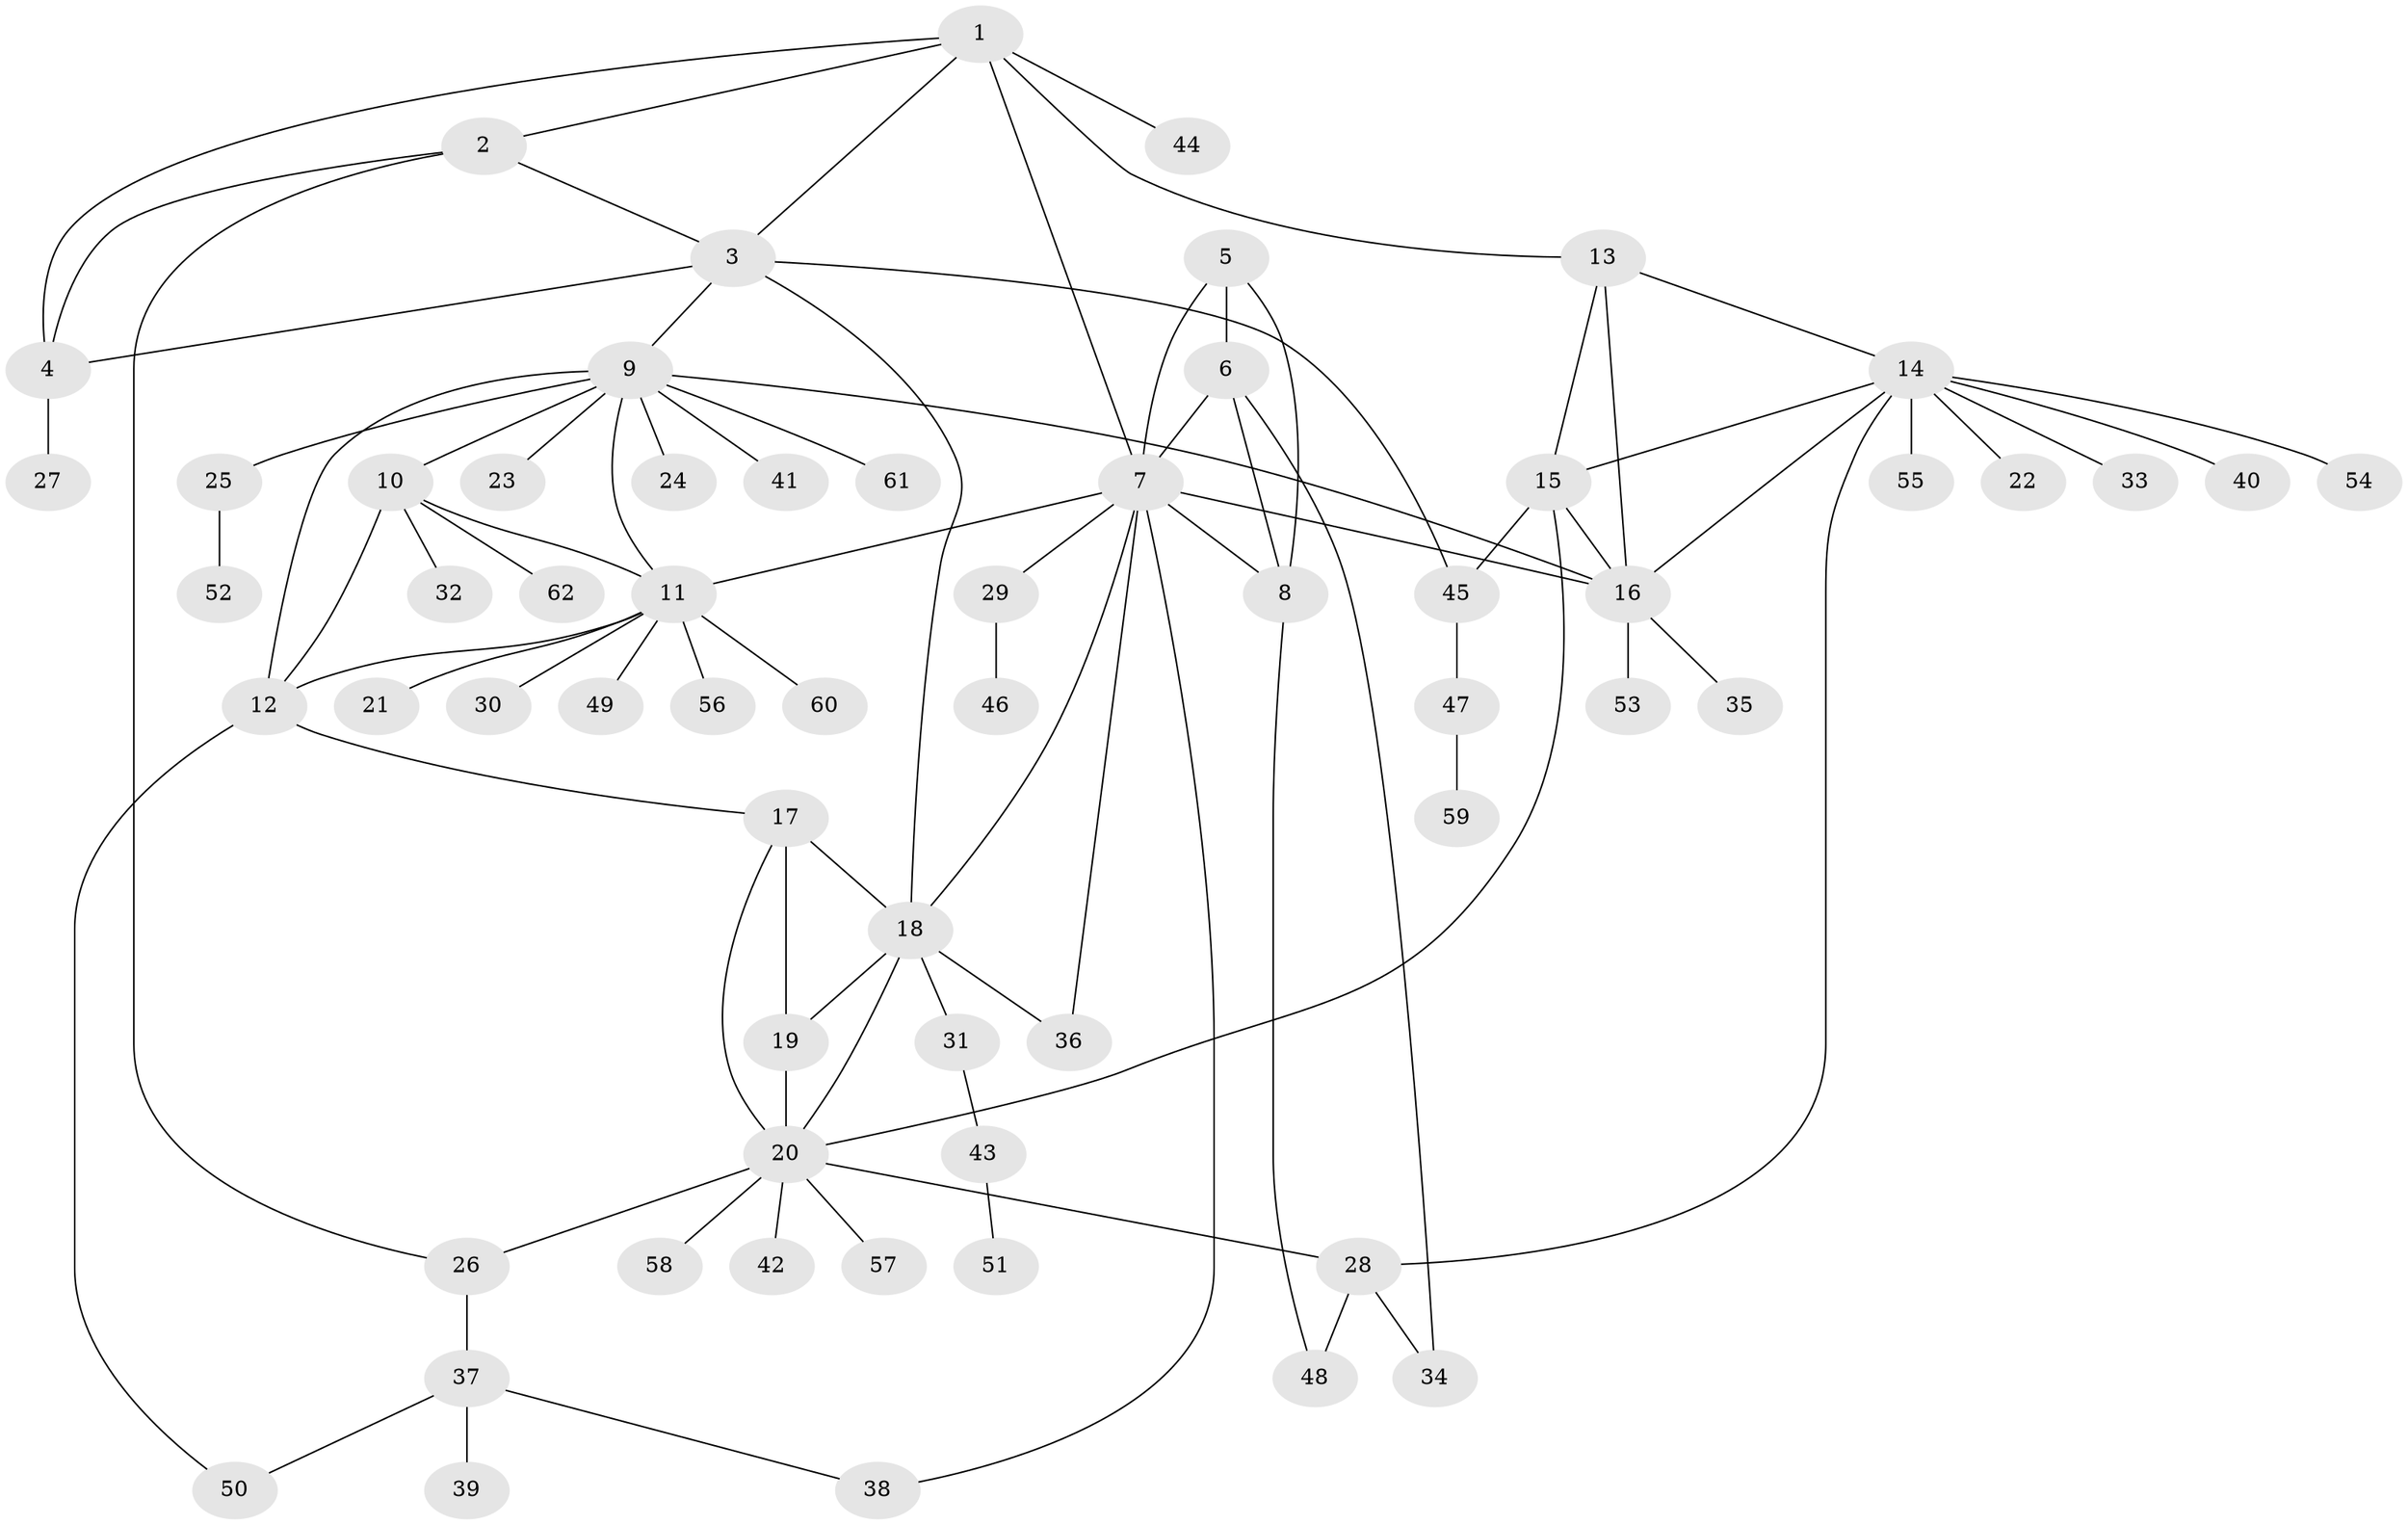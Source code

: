 // original degree distribution, {7: 0.011627906976744186, 4: 0.09302325581395349, 6: 0.03488372093023256, 5: 0.046511627906976744, 10: 0.046511627906976744, 11: 0.011627906976744186, 8: 0.023255813953488372, 1: 0.5232558139534884, 2: 0.1744186046511628, 3: 0.03488372093023256}
// Generated by graph-tools (version 1.1) at 2025/52/03/04/25 22:52:28]
// undirected, 62 vertices, 90 edges
graph export_dot {
  node [color=gray90,style=filled];
  1;
  2;
  3;
  4;
  5;
  6;
  7;
  8;
  9;
  10;
  11;
  12;
  13;
  14;
  15;
  16;
  17;
  18;
  19;
  20;
  21;
  22;
  23;
  24;
  25;
  26;
  27;
  28;
  29;
  30;
  31;
  32;
  33;
  34;
  35;
  36;
  37;
  38;
  39;
  40;
  41;
  42;
  43;
  44;
  45;
  46;
  47;
  48;
  49;
  50;
  51;
  52;
  53;
  54;
  55;
  56;
  57;
  58;
  59;
  60;
  61;
  62;
  1 -- 2 [weight=1.0];
  1 -- 3 [weight=1.0];
  1 -- 4 [weight=1.0];
  1 -- 7 [weight=1.0];
  1 -- 13 [weight=1.0];
  1 -- 44 [weight=1.0];
  2 -- 3 [weight=1.0];
  2 -- 4 [weight=1.0];
  2 -- 26 [weight=1.0];
  3 -- 4 [weight=1.0];
  3 -- 9 [weight=1.0];
  3 -- 18 [weight=1.0];
  3 -- 45 [weight=1.0];
  4 -- 27 [weight=1.0];
  5 -- 6 [weight=1.0];
  5 -- 7 [weight=1.0];
  5 -- 8 [weight=1.0];
  6 -- 7 [weight=1.0];
  6 -- 8 [weight=1.0];
  6 -- 34 [weight=1.0];
  7 -- 8 [weight=1.0];
  7 -- 11 [weight=1.0];
  7 -- 16 [weight=1.0];
  7 -- 18 [weight=1.0];
  7 -- 29 [weight=1.0];
  7 -- 36 [weight=1.0];
  7 -- 38 [weight=1.0];
  8 -- 48 [weight=1.0];
  9 -- 10 [weight=1.0];
  9 -- 11 [weight=1.0];
  9 -- 12 [weight=1.0];
  9 -- 16 [weight=1.0];
  9 -- 23 [weight=1.0];
  9 -- 24 [weight=1.0];
  9 -- 25 [weight=1.0];
  9 -- 41 [weight=1.0];
  9 -- 61 [weight=1.0];
  10 -- 11 [weight=1.0];
  10 -- 12 [weight=1.0];
  10 -- 32 [weight=1.0];
  10 -- 62 [weight=1.0];
  11 -- 12 [weight=1.0];
  11 -- 21 [weight=1.0];
  11 -- 30 [weight=1.0];
  11 -- 49 [weight=1.0];
  11 -- 56 [weight=1.0];
  11 -- 60 [weight=1.0];
  12 -- 17 [weight=1.0];
  12 -- 50 [weight=1.0];
  13 -- 14 [weight=1.0];
  13 -- 15 [weight=1.0];
  13 -- 16 [weight=1.0];
  14 -- 15 [weight=1.0];
  14 -- 16 [weight=1.0];
  14 -- 22 [weight=1.0];
  14 -- 28 [weight=1.0];
  14 -- 33 [weight=1.0];
  14 -- 40 [weight=1.0];
  14 -- 54 [weight=1.0];
  14 -- 55 [weight=1.0];
  15 -- 16 [weight=1.0];
  15 -- 20 [weight=1.0];
  15 -- 45 [weight=1.0];
  16 -- 35 [weight=1.0];
  16 -- 53 [weight=1.0];
  17 -- 18 [weight=1.0];
  17 -- 19 [weight=2.0];
  17 -- 20 [weight=1.0];
  18 -- 19 [weight=1.0];
  18 -- 20 [weight=1.0];
  18 -- 31 [weight=1.0];
  18 -- 36 [weight=1.0];
  19 -- 20 [weight=1.0];
  20 -- 26 [weight=1.0];
  20 -- 28 [weight=1.0];
  20 -- 42 [weight=1.0];
  20 -- 57 [weight=1.0];
  20 -- 58 [weight=1.0];
  25 -- 52 [weight=1.0];
  26 -- 37 [weight=1.0];
  28 -- 34 [weight=1.0];
  28 -- 48 [weight=1.0];
  29 -- 46 [weight=1.0];
  31 -- 43 [weight=1.0];
  37 -- 38 [weight=1.0];
  37 -- 39 [weight=1.0];
  37 -- 50 [weight=1.0];
  43 -- 51 [weight=1.0];
  45 -- 47 [weight=1.0];
  47 -- 59 [weight=1.0];
}

